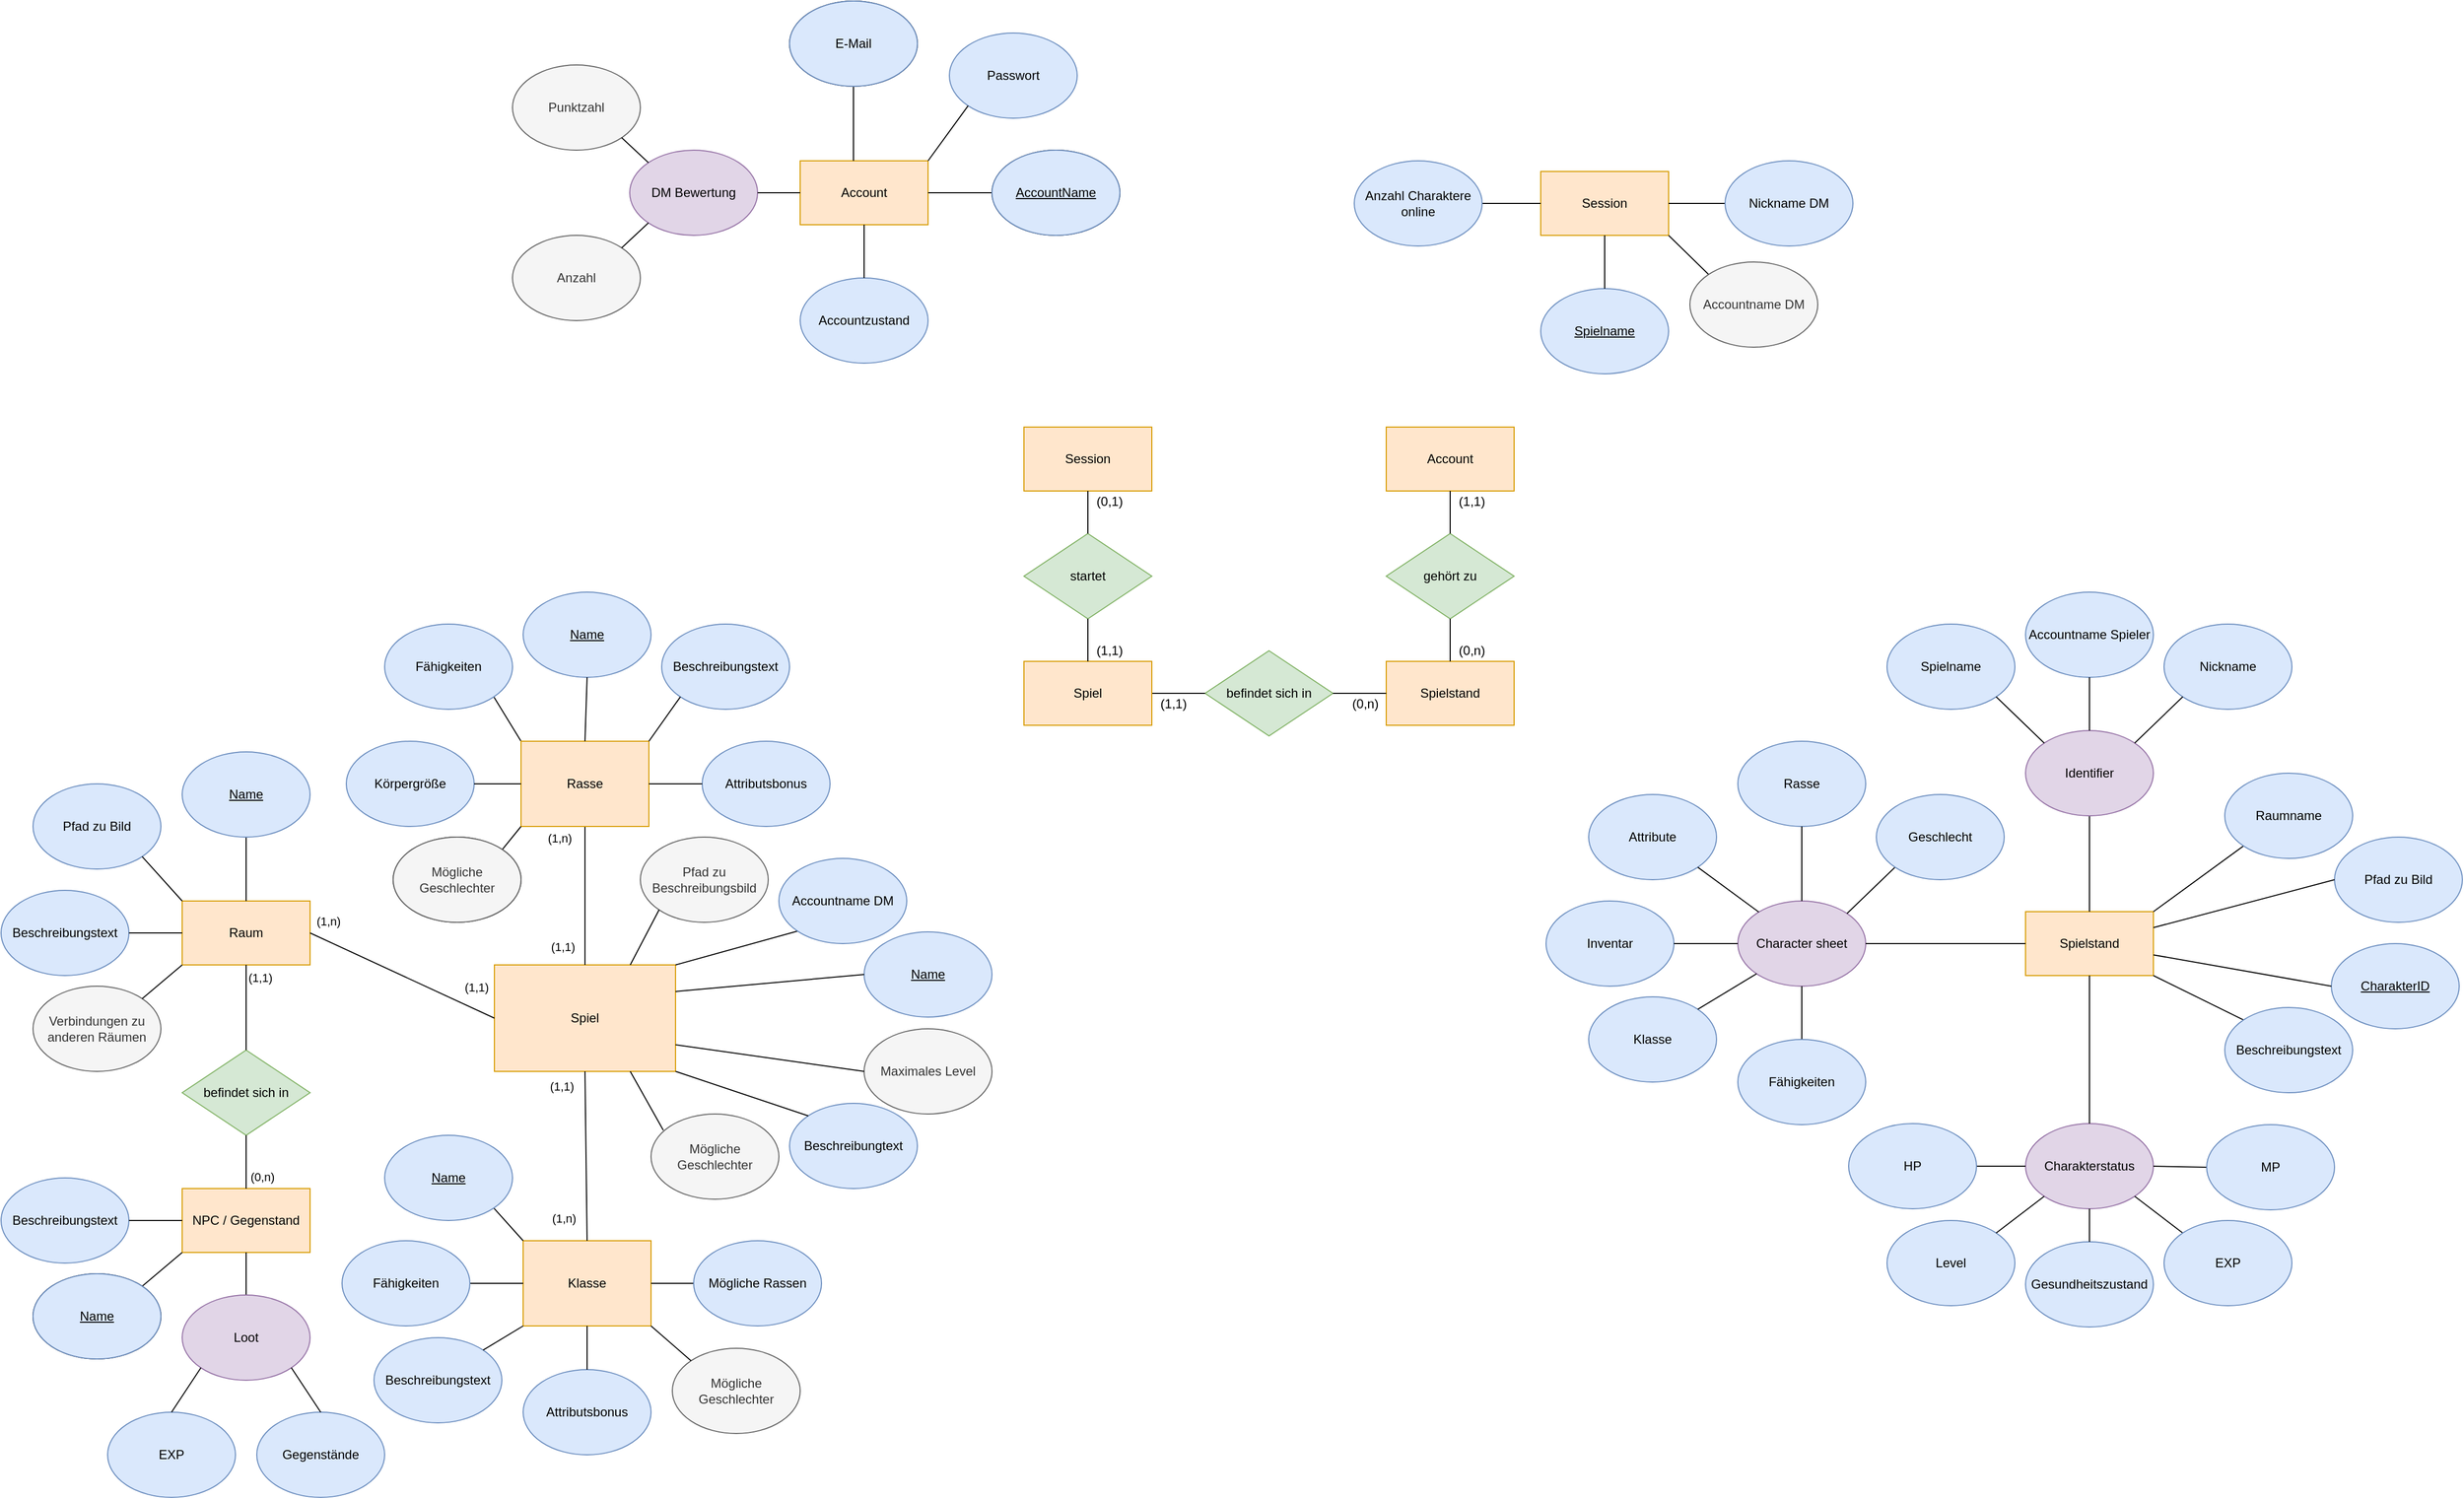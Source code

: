 <mxfile version="12.9.14" type="device"><diagram id="C5RBs43oDa-KdzZeNtuy" name="Page-1"><mxGraphModel dx="3351" dy="919" grid="1" gridSize="10" guides="1" tooltips="1" connect="1" arrows="1" fold="1" page="1" pageScale="1" pageWidth="827" pageHeight="1169" math="0" shadow="0"><root><mxCell id="WIyWlLk6GJQsqaUBKTNV-0"/><mxCell id="WIyWlLk6GJQsqaUBKTNV-1" parent="WIyWlLk6GJQsqaUBKTNV-0"/><mxCell id="agnPoGVUrzSa6HH5OxpT-13" value="Account" style="rounded=0;whiteSpace=wrap;html=1;fillColor=#ffe6cc;strokeColor=#d79b00;" parent="WIyWlLk6GJQsqaUBKTNV-1" vertex="1"><mxGeometry x="-280" y="430" width="120" height="60" as="geometry"/></mxCell><mxCell id="agnPoGVUrzSa6HH5OxpT-15" value="Passwort" style="ellipse;whiteSpace=wrap;html=1;fillColor=#dae8fc;strokeColor=#6c8ebf;" parent="WIyWlLk6GJQsqaUBKTNV-1" vertex="1"><mxGeometry x="-140" y="310" width="120" height="80" as="geometry"/></mxCell><mxCell id="agnPoGVUrzSa6HH5OxpT-16" value="E-Mail" style="ellipse;whiteSpace=wrap;html=1;" parent="WIyWlLk6GJQsqaUBKTNV-1" vertex="1"><mxGeometry x="-290" y="280" width="120" height="80" as="geometry"/></mxCell><mxCell id="agnPoGVUrzSa6HH5OxpT-17" value="Accountzustand" style="ellipse;whiteSpace=wrap;html=1;fillColor=#dae8fc;strokeColor=#6c8ebf;" parent="WIyWlLk6GJQsqaUBKTNV-1" vertex="1"><mxGeometry x="-280" y="540" width="120" height="80" as="geometry"/></mxCell><mxCell id="agnPoGVUrzSa6HH5OxpT-18" value="DM Bewertung" style="ellipse;whiteSpace=wrap;html=1;fillColor=#e1d5e7;strokeColor=#9673a6;" parent="WIyWlLk6GJQsqaUBKTNV-1" vertex="1"><mxGeometry x="-440" y="420" width="120" height="80" as="geometry"/></mxCell><mxCell id="agnPoGVUrzSa6HH5OxpT-23" value="" style="endArrow=none;html=1;exitX=1;exitY=0.5;exitDx=0;exitDy=0;entryX=0;entryY=0.5;entryDx=0;entryDy=0;" parent="WIyWlLk6GJQsqaUBKTNV-1" source="agnPoGVUrzSa6HH5OxpT-18" target="agnPoGVUrzSa6HH5OxpT-13" edge="1"><mxGeometry width="50" height="50" relative="1" as="geometry"><mxPoint x="30" y="410" as="sourcePoint"/><mxPoint x="80" y="360" as="targetPoint"/></mxGeometry></mxCell><mxCell id="agnPoGVUrzSa6HH5OxpT-24" value="" style="endArrow=none;html=1;" parent="WIyWlLk6GJQsqaUBKTNV-1" source="agnPoGVUrzSa6HH5OxpT-17" edge="1"><mxGeometry width="50" height="50" relative="1" as="geometry"><mxPoint x="30" y="410" as="sourcePoint"/><mxPoint x="-220" y="490" as="targetPoint"/><Array as="points"/></mxGeometry></mxCell><mxCell id="agnPoGVUrzSa6HH5OxpT-25" value="" style="endArrow=none;html=1;exitX=0.5;exitY=1;exitDx=0;exitDy=0;" parent="WIyWlLk6GJQsqaUBKTNV-1" source="agnPoGVUrzSa6HH5OxpT-16" edge="1"><mxGeometry width="50" height="50" relative="1" as="geometry"><mxPoint x="30" y="410" as="sourcePoint"/><mxPoint x="-230" y="430" as="targetPoint"/><Array as="points"/></mxGeometry></mxCell><mxCell id="Bpbzjqivyd051KNvunn5-4" value="" style="endArrow=none;html=1;entryX=0;entryY=1;entryDx=0;entryDy=0;" parent="WIyWlLk6GJQsqaUBKTNV-1" target="agnPoGVUrzSa6HH5OxpT-15" edge="1"><mxGeometry width="50" height="50" relative="1" as="geometry"><mxPoint x="-160" y="430" as="sourcePoint"/><mxPoint x="-130.5" y="534" as="targetPoint"/><Array as="points"/></mxGeometry></mxCell><mxCell id="Bpbzjqivyd051KNvunn5-8" value="Session" style="rounded=0;whiteSpace=wrap;html=1;fillColor=#ffe6cc;strokeColor=#d79b00;" parent="WIyWlLk6GJQsqaUBKTNV-1" vertex="1"><mxGeometry x="415" y="440" width="120" height="60" as="geometry"/></mxCell><mxCell id="Bpbzjqivyd051KNvunn5-11" value="&lt;u&gt;Spielname&lt;/u&gt;" style="ellipse;whiteSpace=wrap;html=1;fillColor=#dae8fc;strokeColor=#6c8ebf;" parent="WIyWlLk6GJQsqaUBKTNV-1" vertex="1"><mxGeometry x="415" y="550" width="120" height="80" as="geometry"/></mxCell><mxCell id="Bpbzjqivyd051KNvunn5-19" value="" style="endArrow=none;html=1;exitX=0.5;exitY=0;exitDx=0;exitDy=0;" parent="WIyWlLk6GJQsqaUBKTNV-1" source="Bpbzjqivyd051KNvunn5-11" target="Bpbzjqivyd051KNvunn5-8" edge="1"><mxGeometry width="50" height="50" relative="1" as="geometry"><mxPoint x="475" y="550" as="sourcePoint"/><mxPoint x="545" y="419.5" as="targetPoint"/></mxGeometry></mxCell><mxCell id="Bpbzjqivyd051KNvunn5-21" value="" style="endArrow=none;html=1;exitX=0;exitY=0.5;exitDx=0;exitDy=0;entryX=1;entryY=0.5;entryDx=0;entryDy=0;" parent="WIyWlLk6GJQsqaUBKTNV-1" source="Bpbzjqivyd051KNvunn5-42" target="Bpbzjqivyd051KNvunn5-8" edge="1"><mxGeometry width="50" height="50" relative="1" as="geometry"><mxPoint x="-25" y="770" as="sourcePoint"/><mxPoint x="135" y="770" as="targetPoint"/></mxGeometry></mxCell><mxCell id="Bpbzjqivyd051KNvunn5-22" value="" style="endArrow=none;html=1;exitX=1;exitY=1;exitDx=0;exitDy=0;entryX=0;entryY=0;entryDx=0;entryDy=0;" parent="WIyWlLk6GJQsqaUBKTNV-1" source="Bpbzjqivyd051KNvunn5-8" target="Bpbzjqivyd051KNvunn5-44" edge="1"><mxGeometry width="50" height="50" relative="1" as="geometry"><mxPoint x="-15" y="780" as="sourcePoint"/><mxPoint x="145" y="780" as="targetPoint"/></mxGeometry></mxCell><mxCell id="Bpbzjqivyd051KNvunn5-23" value="" style="endArrow=none;html=1;exitX=1;exitY=0.5;exitDx=0;exitDy=0;entryX=0;entryY=0.5;entryDx=0;entryDy=0;" parent="WIyWlLk6GJQsqaUBKTNV-1" source="Bpbzjqivyd051KNvunn5-35" target="Bpbzjqivyd051KNvunn5-8" edge="1"><mxGeometry width="50" height="50" relative="1" as="geometry"><mxPoint x="-365" y="780" as="sourcePoint"/><mxPoint x="-205" y="780" as="targetPoint"/></mxGeometry></mxCell><mxCell id="Bpbzjqivyd051KNvunn5-35" value="Anzahl Charaktere online" style="ellipse;whiteSpace=wrap;html=1;fillColor=#dae8fc;strokeColor=#6c8ebf;" parent="WIyWlLk6GJQsqaUBKTNV-1" vertex="1"><mxGeometry x="240" y="430" width="120" height="80" as="geometry"/></mxCell><mxCell id="Bpbzjqivyd051KNvunn5-42" value="Nickname DM" style="ellipse;whiteSpace=wrap;html=1;fillColor=#dae8fc;strokeColor=#6c8ebf;" parent="WIyWlLk6GJQsqaUBKTNV-1" vertex="1"><mxGeometry x="588" y="430" width="120" height="80" as="geometry"/></mxCell><mxCell id="Bpbzjqivyd051KNvunn5-44" value="Accountname DM" style="ellipse;whiteSpace=wrap;html=1;fillColor=#f5f5f5;strokeColor=#666666;fontColor=#333333;" parent="WIyWlLk6GJQsqaUBKTNV-1" vertex="1"><mxGeometry x="555" y="525" width="120" height="80" as="geometry"/></mxCell><mxCell id="Bpbzjqivyd051KNvunn5-48" value="Spielstand" style="rounded=0;whiteSpace=wrap;html=1;fillColor=#ffe6cc;strokeColor=#d79b00;" parent="WIyWlLk6GJQsqaUBKTNV-1" vertex="1"><mxGeometry x="870" y="1135" width="120" height="60" as="geometry"/></mxCell><mxCell id="Bpbzjqivyd051KNvunn5-49" value="&lt;u&gt;CharakterID&lt;/u&gt;" style="ellipse;whiteSpace=wrap;html=1;fillColor=#dae8fc;strokeColor=#6c8ebf;" parent="WIyWlLk6GJQsqaUBKTNV-1" vertex="1"><mxGeometry x="1157" y="1165" width="120" height="80" as="geometry"/></mxCell><mxCell id="Bpbzjqivyd051KNvunn5-51" value="" style="endArrow=none;html=1;exitX=0;exitY=0.5;exitDx=0;exitDy=0;" parent="WIyWlLk6GJQsqaUBKTNV-1" source="Bpbzjqivyd051KNvunn5-49" target="Bpbzjqivyd051KNvunn5-48" edge="1"><mxGeometry width="50" height="50" relative="1" as="geometry"><mxPoint x="930" y="1245" as="sourcePoint"/><mxPoint x="1000" y="1114.5" as="targetPoint"/></mxGeometry></mxCell><mxCell id="Bpbzjqivyd051KNvunn5-53" value="" style="endArrow=none;html=1;exitX=0;exitY=1;exitDx=0;exitDy=0;entryX=1;entryY=0;entryDx=0;entryDy=0;" parent="WIyWlLk6GJQsqaUBKTNV-1" source="Bpbzjqivyd051KNvunn5-59" target="Bpbzjqivyd051KNvunn5-48" edge="1"><mxGeometry width="50" height="50" relative="1" as="geometry"><mxPoint x="430" y="1465" as="sourcePoint"/><mxPoint x="590" y="1465" as="targetPoint"/></mxGeometry></mxCell><mxCell id="Bpbzjqivyd051KNvunn5-56" value="Spielname" style="ellipse;whiteSpace=wrap;html=1;fillColor=#dae8fc;strokeColor=#6c8ebf;" parent="WIyWlLk6GJQsqaUBKTNV-1" vertex="1"><mxGeometry x="740" y="865" width="120" height="80" as="geometry"/></mxCell><mxCell id="Bpbzjqivyd051KNvunn5-57" value="Charakterstatus" style="ellipse;whiteSpace=wrap;html=1;fillColor=#e1d5e7;strokeColor=#9673a6;" parent="WIyWlLk6GJQsqaUBKTNV-1" vertex="1"><mxGeometry x="870" y="1334" width="120" height="80" as="geometry"/></mxCell><mxCell id="Bpbzjqivyd051KNvunn5-58" value="Accountname Spieler" style="ellipse;whiteSpace=wrap;html=1;fillColor=#dae8fc;strokeColor=#6c8ebf;" parent="WIyWlLk6GJQsqaUBKTNV-1" vertex="1"><mxGeometry x="870" y="835" width="120" height="80" as="geometry"/></mxCell><mxCell id="Bpbzjqivyd051KNvunn5-59" value="Raumname" style="ellipse;whiteSpace=wrap;html=1;fillColor=#dae8fc;strokeColor=#6c8ebf;" parent="WIyWlLk6GJQsqaUBKTNV-1" vertex="1"><mxGeometry x="1057" y="1005" width="120" height="80" as="geometry"/></mxCell><mxCell id="Bpbzjqivyd051KNvunn5-60" value="Gesundheitszustand" style="ellipse;whiteSpace=wrap;html=1;fillColor=#dae8fc;strokeColor=#6c8ebf;" parent="WIyWlLk6GJQsqaUBKTNV-1" vertex="1"><mxGeometry x="870" y="1445" width="120" height="80" as="geometry"/></mxCell><mxCell id="Bpbzjqivyd051KNvunn5-61" value="Level" style="ellipse;whiteSpace=wrap;html=1;fillColor=#dae8fc;strokeColor=#6c8ebf;" parent="WIyWlLk6GJQsqaUBKTNV-1" vertex="1"><mxGeometry x="740" y="1425" width="120" height="80" as="geometry"/></mxCell><mxCell id="Bpbzjqivyd051KNvunn5-63" value="&lt;u&gt;AccountName&lt;/u&gt;" style="ellipse;whiteSpace=wrap;html=1;" parent="WIyWlLk6GJQsqaUBKTNV-1" vertex="1"><mxGeometry x="-100" y="420" width="120" height="80" as="geometry"/></mxCell><mxCell id="Bpbzjqivyd051KNvunn5-68" value="Anzahl" style="ellipse;whiteSpace=wrap;html=1;fillColor=#f5f5f5;strokeColor=#666666;fontColor=#333333;" parent="WIyWlLk6GJQsqaUBKTNV-1" vertex="1"><mxGeometry x="-550" y="500" width="120" height="80" as="geometry"/></mxCell><mxCell id="Bpbzjqivyd051KNvunn5-69" value="Punktzahl" style="ellipse;whiteSpace=wrap;html=1;fillColor=#f5f5f5;strokeColor=#666666;fontColor=#333333;" parent="WIyWlLk6GJQsqaUBKTNV-1" vertex="1"><mxGeometry x="-550" y="340" width="120" height="80" as="geometry"/></mxCell><mxCell id="Bpbzjqivyd051KNvunn5-70" value="" style="endArrow=none;html=1;exitX=1;exitY=1;exitDx=0;exitDy=0;entryX=0;entryY=0;entryDx=0;entryDy=0;" parent="WIyWlLk6GJQsqaUBKTNV-1" source="Bpbzjqivyd051KNvunn5-69" target="agnPoGVUrzSa6HH5OxpT-18" edge="1"><mxGeometry width="50" height="50" relative="1" as="geometry"><mxPoint x="60" y="420" as="sourcePoint"/><mxPoint x="-452.426" y="541.716" as="targetPoint"/><Array as="points"/></mxGeometry></mxCell><mxCell id="Bpbzjqivyd051KNvunn5-71" value="" style="endArrow=none;html=1;exitX=1;exitY=0;exitDx=0;exitDy=0;entryX=0;entryY=1;entryDx=0;entryDy=0;" parent="WIyWlLk6GJQsqaUBKTNV-1" source="Bpbzjqivyd051KNvunn5-68" target="agnPoGVUrzSa6HH5OxpT-18" edge="1"><mxGeometry width="50" height="50" relative="1" as="geometry"><mxPoint x="60" y="420" as="sourcePoint"/><mxPoint x="-452.426" y="598.284" as="targetPoint"/><Array as="points"/></mxGeometry></mxCell><mxCell id="Bpbzjqivyd051KNvunn5-85" value="Character sheet" style="ellipse;whiteSpace=wrap;html=1;fillColor=#e1d5e7;strokeColor=#9673a6;" parent="WIyWlLk6GJQsqaUBKTNV-1" vertex="1"><mxGeometry x="600" y="1125" width="120" height="80" as="geometry"/></mxCell><mxCell id="Bpbzjqivyd051KNvunn5-99" value="Klasse" style="ellipse;whiteSpace=wrap;html=1;fillColor=#dae8fc;strokeColor=#6c8ebf;" parent="WIyWlLk6GJQsqaUBKTNV-1" vertex="1"><mxGeometry x="460" y="1215" width="120" height="80" as="geometry"/></mxCell><mxCell id="Bpbzjqivyd051KNvunn5-102" value="Rasse" style="ellipse;whiteSpace=wrap;html=1;fillColor=#dae8fc;strokeColor=#6c8ebf;" parent="WIyWlLk6GJQsqaUBKTNV-1" vertex="1"><mxGeometry x="600" y="975" width="120" height="80" as="geometry"/></mxCell><mxCell id="Bpbzjqivyd051KNvunn5-103" value="Attribute" style="ellipse;whiteSpace=wrap;html=1;fillColor=#dae8fc;strokeColor=#6c8ebf;" parent="WIyWlLk6GJQsqaUBKTNV-1" vertex="1"><mxGeometry x="460" y="1025" width="120" height="80" as="geometry"/></mxCell><mxCell id="Bpbzjqivyd051KNvunn5-116" value="Nickname" style="ellipse;whiteSpace=wrap;html=1;fillColor=#dae8fc;strokeColor=#6c8ebf;" parent="WIyWlLk6GJQsqaUBKTNV-1" vertex="1"><mxGeometry x="1000" y="865" width="120" height="80" as="geometry"/></mxCell><mxCell id="Bpbzjqivyd051KNvunn5-117" value="Inventar" style="ellipse;whiteSpace=wrap;html=1;fillColor=#dae8fc;strokeColor=#6c8ebf;" parent="WIyWlLk6GJQsqaUBKTNV-1" vertex="1"><mxGeometry x="420" y="1125" width="120" height="80" as="geometry"/></mxCell><mxCell id="Bpbzjqivyd051KNvunn5-119" value="Pfad zu Bild" style="ellipse;whiteSpace=wrap;html=1;fillColor=#dae8fc;strokeColor=#6c8ebf;" parent="WIyWlLk6GJQsqaUBKTNV-1" vertex="1"><mxGeometry x="1160" y="1065" width="120" height="80" as="geometry"/></mxCell><mxCell id="Bpbzjqivyd051KNvunn5-124" value="" style="endArrow=none;html=1;exitX=0;exitY=0;exitDx=0;exitDy=0;entryX=1;entryY=1;entryDx=0;entryDy=0;" parent="WIyWlLk6GJQsqaUBKTNV-1" edge="1" target="DbRp7JuTrDbjpnuQ9vtP-49" source="DbRp7JuTrDbjpnuQ9vtP-30"><mxGeometry width="50" height="50" relative="1" as="geometry"><mxPoint x="-380" y="835" as="sourcePoint"/><mxPoint x="-220" y="835" as="targetPoint"/></mxGeometry></mxCell><mxCell id="Bpbzjqivyd051KNvunn5-125" value="" style="endArrow=none;html=1;entryX=0.5;entryY=0;entryDx=0;entryDy=0;" parent="WIyWlLk6GJQsqaUBKTNV-1" source="Bpbzjqivyd051KNvunn5-137" target="Bpbzjqivyd051KNvunn5-48" edge="1"><mxGeometry width="50" height="50" relative="1" as="geometry"><mxPoint x="-10" y="935" as="sourcePoint"/><mxPoint x="840" y="1085" as="targetPoint"/></mxGeometry></mxCell><mxCell id="Bpbzjqivyd051KNvunn5-126" value="" style="endArrow=none;html=1;exitX=1;exitY=0;exitDx=0;exitDy=0;entryX=0;entryY=1;entryDx=0;entryDy=0;" parent="WIyWlLk6GJQsqaUBKTNV-1" source="Bpbzjqivyd051KNvunn5-85" target="Bpbzjqivyd051KNvunn5-136" edge="1"><mxGeometry width="50" height="50" relative="1" as="geometry"><mxPoint x="-50" y="975" as="sourcePoint"/><mxPoint x="110" y="975" as="targetPoint"/></mxGeometry></mxCell><mxCell id="Bpbzjqivyd051KNvunn5-127" value="" style="endArrow=none;html=1;exitX=0.5;exitY=1;exitDx=0;exitDy=0;entryX=0.5;entryY=0;entryDx=0;entryDy=0;" parent="WIyWlLk6GJQsqaUBKTNV-1" source="Bpbzjqivyd051KNvunn5-85" target="Bpbzjqivyd051KNvunn5-135" edge="1"><mxGeometry width="50" height="50" relative="1" as="geometry"><mxPoint x="-40" y="985" as="sourcePoint"/><mxPoint x="120" y="985" as="targetPoint"/></mxGeometry></mxCell><mxCell id="Bpbzjqivyd051KNvunn5-128" value="" style="endArrow=none;html=1;exitX=1;exitY=0;exitDx=0;exitDy=0;entryX=0;entryY=1;entryDx=0;entryDy=0;" parent="WIyWlLk6GJQsqaUBKTNV-1" source="Bpbzjqivyd051KNvunn5-99" target="Bpbzjqivyd051KNvunn5-85" edge="1"><mxGeometry width="50" height="50" relative="1" as="geometry"><mxPoint x="-30" y="995" as="sourcePoint"/><mxPoint x="130" y="995" as="targetPoint"/></mxGeometry></mxCell><mxCell id="Bpbzjqivyd051KNvunn5-129" value="" style="endArrow=none;html=1;exitX=0.5;exitY=1;exitDx=0;exitDy=0;" parent="WIyWlLk6GJQsqaUBKTNV-1" source="Bpbzjqivyd051KNvunn5-102" target="Bpbzjqivyd051KNvunn5-85" edge="1"><mxGeometry width="50" height="50" relative="1" as="geometry"><mxPoint x="-20" y="1005" as="sourcePoint"/><mxPoint x="140" y="1005" as="targetPoint"/></mxGeometry></mxCell><mxCell id="Bpbzjqivyd051KNvunn5-131" value="" style="endArrow=none;html=1;entryX=1;entryY=1;entryDx=0;entryDy=0;" parent="WIyWlLk6GJQsqaUBKTNV-1" source="Bpbzjqivyd051KNvunn5-85" edge="1" target="Bpbzjqivyd051KNvunn5-103"><mxGeometry width="50" height="50" relative="1" as="geometry"><mxPoint y="1025" as="sourcePoint"/><mxPoint x="500" y="1165" as="targetPoint"/></mxGeometry></mxCell><mxCell id="Bpbzjqivyd051KNvunn5-132" value="" style="endArrow=none;html=1;exitX=0;exitY=0.5;exitDx=0;exitDy=0;entryX=1;entryY=0.5;entryDx=0;entryDy=0;" parent="WIyWlLk6GJQsqaUBKTNV-1" source="Bpbzjqivyd051KNvunn5-85" target="Bpbzjqivyd051KNvunn5-117" edge="1"><mxGeometry width="50" height="50" relative="1" as="geometry"><mxPoint x="10" y="1035" as="sourcePoint"/><mxPoint x="170" y="1035" as="targetPoint"/></mxGeometry></mxCell><mxCell id="Bpbzjqivyd051KNvunn5-133" value="" style="endArrow=none;html=1;exitX=1;exitY=0.5;exitDx=0;exitDy=0;entryX=0;entryY=0.5;entryDx=0;entryDy=0;" parent="WIyWlLk6GJQsqaUBKTNV-1" source="Bpbzjqivyd051KNvunn5-85" target="Bpbzjqivyd051KNvunn5-48" edge="1"><mxGeometry width="50" height="50" relative="1" as="geometry"><mxPoint x="60" y="1045" as="sourcePoint"/><mxPoint x="220" y="1045" as="targetPoint"/></mxGeometry></mxCell><mxCell id="Bpbzjqivyd051KNvunn5-134" value="" style="endArrow=none;html=1;exitX=0;exitY=0.5;exitDx=0;exitDy=0;entryX=1;entryY=0.25;entryDx=0;entryDy=0;" parent="WIyWlLk6GJQsqaUBKTNV-1" source="Bpbzjqivyd051KNvunn5-119" target="Bpbzjqivyd051KNvunn5-48" edge="1"><mxGeometry width="50" height="50" relative="1" as="geometry"><mxPoint x="67" y="995" as="sourcePoint"/><mxPoint x="1057" y="1115" as="targetPoint"/></mxGeometry></mxCell><mxCell id="Bpbzjqivyd051KNvunn5-135" value="Fähigkeiten" style="ellipse;whiteSpace=wrap;html=1;fillColor=#dae8fc;strokeColor=#6c8ebf;" parent="WIyWlLk6GJQsqaUBKTNV-1" vertex="1"><mxGeometry x="600" y="1255" width="120" height="80" as="geometry"/></mxCell><mxCell id="Bpbzjqivyd051KNvunn5-136" value="Geschlecht" style="ellipse;whiteSpace=wrap;html=1;fillColor=#dae8fc;strokeColor=#6c8ebf;" parent="WIyWlLk6GJQsqaUBKTNV-1" vertex="1"><mxGeometry x="730" y="1025" width="120" height="80" as="geometry"/></mxCell><mxCell id="Bpbzjqivyd051KNvunn5-137" value="Identifier" style="ellipse;whiteSpace=wrap;html=1;fillColor=#e1d5e7;strokeColor=#9673a6;" parent="WIyWlLk6GJQsqaUBKTNV-1" vertex="1"><mxGeometry x="870" y="965" width="120" height="80" as="geometry"/></mxCell><mxCell id="Bpbzjqivyd051KNvunn5-141" value="" style="endArrow=none;html=1;exitX=0;exitY=0;exitDx=0;exitDy=0;entryX=1;entryY=1;entryDx=0;entryDy=0;" parent="WIyWlLk6GJQsqaUBKTNV-1" source="Bpbzjqivyd051KNvunn5-137" target="Bpbzjqivyd051KNvunn5-56" edge="1"><mxGeometry width="50" height="50" relative="1" as="geometry"><mxPoint x="1380" y="845" as="sourcePoint"/><mxPoint x="1540" y="845" as="targetPoint"/></mxGeometry></mxCell><mxCell id="Bpbzjqivyd051KNvunn5-142" value="" style="endArrow=none;html=1;exitX=0.5;exitY=0;exitDx=0;exitDy=0;" parent="WIyWlLk6GJQsqaUBKTNV-1" source="Bpbzjqivyd051KNvunn5-137" target="Bpbzjqivyd051KNvunn5-58" edge="1"><mxGeometry width="50" height="50" relative="1" as="geometry"><mxPoint x="1390" y="855" as="sourcePoint"/><mxPoint x="1550" y="855" as="targetPoint"/></mxGeometry></mxCell><mxCell id="Bpbzjqivyd051KNvunn5-143" value="" style="endArrow=none;html=1;exitX=1;exitY=0;exitDx=0;exitDy=0;entryX=0;entryY=1;entryDx=0;entryDy=0;" parent="WIyWlLk6GJQsqaUBKTNV-1" source="Bpbzjqivyd051KNvunn5-137" target="Bpbzjqivyd051KNvunn5-116" edge="1"><mxGeometry width="50" height="50" relative="1" as="geometry"><mxPoint x="1400" y="865" as="sourcePoint"/><mxPoint x="1560" y="865" as="targetPoint"/></mxGeometry></mxCell><mxCell id="Bpbzjqivyd051KNvunn5-144" value="" style="endArrow=none;html=1;exitX=1;exitY=1;exitDx=0;exitDy=0;entryX=0;entryY=0;entryDx=0;entryDy=0;" parent="WIyWlLk6GJQsqaUBKTNV-1" source="Bpbzjqivyd051KNvunn5-57" target="Bpbzjqivyd051KNvunn5-152" edge="1"><mxGeometry width="50" height="50" relative="1" as="geometry"><mxPoint x="1280" y="1328.5" as="sourcePoint"/><mxPoint x="1440" y="1328.5" as="targetPoint"/></mxGeometry></mxCell><mxCell id="Bpbzjqivyd051KNvunn5-145" value="" style="endArrow=none;html=1;exitX=0.5;exitY=1;exitDx=0;exitDy=0;entryX=0.5;entryY=0;entryDx=0;entryDy=0;" parent="WIyWlLk6GJQsqaUBKTNV-1" source="Bpbzjqivyd051KNvunn5-57" target="Bpbzjqivyd051KNvunn5-60" edge="1"><mxGeometry width="50" height="50" relative="1" as="geometry"><mxPoint x="1290" y="1338.5" as="sourcePoint"/><mxPoint x="1450" y="1338.5" as="targetPoint"/></mxGeometry></mxCell><mxCell id="Bpbzjqivyd051KNvunn5-146" value="" style="endArrow=none;html=1;exitX=0;exitY=1;exitDx=0;exitDy=0;entryX=1;entryY=0;entryDx=0;entryDy=0;" parent="WIyWlLk6GJQsqaUBKTNV-1" source="Bpbzjqivyd051KNvunn5-57" target="Bpbzjqivyd051KNvunn5-61" edge="1"><mxGeometry width="50" height="50" relative="1" as="geometry"><mxPoint x="1300" y="1219.5" as="sourcePoint"/><mxPoint x="1460" y="1219.5" as="targetPoint"/></mxGeometry></mxCell><mxCell id="Bpbzjqivyd051KNvunn5-147" value="" style="endArrow=none;html=1;exitX=0;exitY=0;exitDx=0;exitDy=0;entryX=1;entryY=1;entryDx=0;entryDy=0;" parent="WIyWlLk6GJQsqaUBKTNV-1" source="Bpbzjqivyd051KNvunn5-153" target="Bpbzjqivyd051KNvunn5-48" edge="1"><mxGeometry width="50" height="50" relative="1" as="geometry"><mxPoint x="1300" y="1249.5" as="sourcePoint"/><mxPoint x="1460" y="1249.5" as="targetPoint"/></mxGeometry></mxCell><mxCell id="Bpbzjqivyd051KNvunn5-148" value="" style="endArrow=none;html=1;exitX=0.5;exitY=0;exitDx=0;exitDy=0;entryX=0.5;entryY=1;entryDx=0;entryDy=0;" parent="WIyWlLk6GJQsqaUBKTNV-1" source="Bpbzjqivyd051KNvunn5-57" target="Bpbzjqivyd051KNvunn5-48" edge="1"><mxGeometry width="50" height="50" relative="1" as="geometry"><mxPoint x="1310" y="1259.5" as="sourcePoint"/><mxPoint x="1470" y="1259.5" as="targetPoint"/></mxGeometry></mxCell><mxCell id="Bpbzjqivyd051KNvunn5-149" value="" style="endArrow=none;html=1;exitX=1;exitY=0.5;exitDx=0;exitDy=0;entryX=0;entryY=0.5;entryDx=0;entryDy=0;" parent="WIyWlLk6GJQsqaUBKTNV-1" source="Bpbzjqivyd051KNvunn5-154" target="Bpbzjqivyd051KNvunn5-57" edge="1"><mxGeometry width="50" height="50" relative="1" as="geometry"><mxPoint x="1320" y="1239.5" as="sourcePoint"/><mxPoint x="1480" y="1239.5" as="targetPoint"/></mxGeometry></mxCell><mxCell id="Bpbzjqivyd051KNvunn5-150" value="" style="endArrow=none;html=1;exitX=1;exitY=0.5;exitDx=0;exitDy=0;entryX=0;entryY=0.5;entryDx=0;entryDy=0;" parent="WIyWlLk6GJQsqaUBKTNV-1" source="Bpbzjqivyd051KNvunn5-57" target="Bpbzjqivyd051KNvunn5-155" edge="1"><mxGeometry width="50" height="50" relative="1" as="geometry"><mxPoint x="1330" y="1249.5" as="sourcePoint"/><mxPoint x="1490" y="1249.5" as="targetPoint"/></mxGeometry></mxCell><mxCell id="Bpbzjqivyd051KNvunn5-152" value="EXP" style="ellipse;whiteSpace=wrap;html=1;fillColor=#dae8fc;strokeColor=#6c8ebf;" parent="WIyWlLk6GJQsqaUBKTNV-1" vertex="1"><mxGeometry x="1000" y="1425" width="120" height="80" as="geometry"/></mxCell><mxCell id="Bpbzjqivyd051KNvunn5-153" value="Beschreibungstext" style="ellipse;whiteSpace=wrap;html=1;fillColor=#dae8fc;strokeColor=#6c8ebf;" parent="WIyWlLk6GJQsqaUBKTNV-1" vertex="1"><mxGeometry x="1057" y="1225" width="120" height="80" as="geometry"/></mxCell><mxCell id="Bpbzjqivyd051KNvunn5-154" value="HP" style="ellipse;whiteSpace=wrap;html=1;fillColor=#dae8fc;strokeColor=#6c8ebf;" parent="WIyWlLk6GJQsqaUBKTNV-1" vertex="1"><mxGeometry x="704" y="1334" width="120" height="80" as="geometry"/></mxCell><mxCell id="Bpbzjqivyd051KNvunn5-155" value="MP" style="ellipse;whiteSpace=wrap;html=1;fillColor=#dae8fc;strokeColor=#6c8ebf;" parent="WIyWlLk6GJQsqaUBKTNV-1" vertex="1"><mxGeometry x="1040" y="1335" width="120" height="80" as="geometry"/></mxCell><mxCell id="DbRp7JuTrDbjpnuQ9vtP-2" value="Spiel" style="rounded=0;whiteSpace=wrap;html=1;fillColor=#ffe6cc;strokeColor=#d79b00;" vertex="1" parent="WIyWlLk6GJQsqaUBKTNV-1"><mxGeometry x="-567" y="1185" width="170" height="100" as="geometry"/></mxCell><mxCell id="DbRp7JuTrDbjpnuQ9vtP-3" value="&lt;u&gt;Name&lt;/u&gt;" style="ellipse;whiteSpace=wrap;html=1;fillColor=#dae8fc;strokeColor=#6c8ebf;" vertex="1" parent="WIyWlLk6GJQsqaUBKTNV-1"><mxGeometry x="-220" y="1154" width="120" height="80" as="geometry"/></mxCell><mxCell id="DbRp7JuTrDbjpnuQ9vtP-4" value="" style="endArrow=none;html=1;exitX=0;exitY=0.5;exitDx=0;exitDy=0;entryX=1;entryY=0.25;entryDx=0;entryDy=0;" edge="1" parent="WIyWlLk6GJQsqaUBKTNV-1" source="DbRp7JuTrDbjpnuQ9vtP-3" target="DbRp7JuTrDbjpnuQ9vtP-2"><mxGeometry width="50" height="50" relative="1" as="geometry"><mxPoint x="-480" y="1325" as="sourcePoint"/><mxPoint x="-400" y="1222" as="targetPoint"/></mxGeometry></mxCell><mxCell id="DbRp7JuTrDbjpnuQ9vtP-5" value="" style="endArrow=none;html=1;exitX=0;exitY=1;exitDx=0;exitDy=0;entryX=1;entryY=0;entryDx=0;entryDy=0;" edge="1" parent="WIyWlLk6GJQsqaUBKTNV-1" source="DbRp7JuTrDbjpnuQ9vtP-9" target="DbRp7JuTrDbjpnuQ9vtP-2"><mxGeometry width="50" height="50" relative="1" as="geometry"><mxPoint x="-980" y="1545" as="sourcePoint"/><mxPoint x="-420" y="1223" as="targetPoint"/></mxGeometry></mxCell><mxCell id="DbRp7JuTrDbjpnuQ9vtP-6" value="&lt;u&gt;Name&lt;/u&gt;" style="ellipse;whiteSpace=wrap;html=1;fillColor=#dae8fc;strokeColor=#6c8ebf;" vertex="1" parent="WIyWlLk6GJQsqaUBKTNV-1"><mxGeometry x="-540" y="835" width="120" height="80" as="geometry"/></mxCell><mxCell id="DbRp7JuTrDbjpnuQ9vtP-7" value="Klasse" style="rounded=0;whiteSpace=wrap;html=1;fillColor=#ffe6cc;strokeColor=#d79b00;" vertex="1" parent="WIyWlLk6GJQsqaUBKTNV-1"><mxGeometry x="-540" y="1444" width="120" height="80" as="geometry"/></mxCell><mxCell id="DbRp7JuTrDbjpnuQ9vtP-8" value="Beschreibungstext" style="ellipse;whiteSpace=wrap;html=1;fillColor=#dae8fc;strokeColor=#6c8ebf;" vertex="1" parent="WIyWlLk6GJQsqaUBKTNV-1"><mxGeometry x="-410" y="865" width="120" height="80" as="geometry"/></mxCell><mxCell id="DbRp7JuTrDbjpnuQ9vtP-9" value="Accountname DM" style="ellipse;whiteSpace=wrap;html=1;fillColor=#dae8fc;strokeColor=#6c8ebf;" vertex="1" parent="WIyWlLk6GJQsqaUBKTNV-1"><mxGeometry x="-300" y="1085" width="120" height="80" as="geometry"/></mxCell><mxCell id="DbRp7JuTrDbjpnuQ9vtP-10" value="Attributsbonus" style="ellipse;whiteSpace=wrap;html=1;fillColor=#dae8fc;strokeColor=#6c8ebf;" vertex="1" parent="WIyWlLk6GJQsqaUBKTNV-1"><mxGeometry x="-540" y="1565" width="120" height="80" as="geometry"/></mxCell><mxCell id="DbRp7JuTrDbjpnuQ9vtP-11" value="Beschreibungstext" style="ellipse;whiteSpace=wrap;html=1;fillColor=#dae8fc;strokeColor=#6c8ebf;" vertex="1" parent="WIyWlLk6GJQsqaUBKTNV-1"><mxGeometry x="-680" y="1535" width="120" height="80" as="geometry"/></mxCell><mxCell id="DbRp7JuTrDbjpnuQ9vtP-12" value="Raum" style="rounded=0;whiteSpace=wrap;html=1;fillColor=#ffe6cc;strokeColor=#d79b00;" vertex="1" parent="WIyWlLk6GJQsqaUBKTNV-1"><mxGeometry x="-860" y="1125" width="120" height="60" as="geometry"/></mxCell><mxCell id="DbRp7JuTrDbjpnuQ9vtP-13" value="befindet sich in" style="rhombus;whiteSpace=wrap;html=1;fillColor=#d5e8d4;strokeColor=#82b366;" vertex="1" parent="WIyWlLk6GJQsqaUBKTNV-1"><mxGeometry x="-860" y="1265" width="120" height="80" as="geometry"/></mxCell><mxCell id="DbRp7JuTrDbjpnuQ9vtP-14" value="Pfad zu Bild" style="ellipse;whiteSpace=wrap;html=1;fillColor=#dae8fc;strokeColor=#6c8ebf;" vertex="1" parent="WIyWlLk6GJQsqaUBKTNV-1"><mxGeometry x="-1000" y="1015" width="120" height="80" as="geometry"/></mxCell><mxCell id="DbRp7JuTrDbjpnuQ9vtP-15" value="Beschreibungstext" style="ellipse;whiteSpace=wrap;html=1;fillColor=#dae8fc;strokeColor=#6c8ebf;" vertex="1" parent="WIyWlLk6GJQsqaUBKTNV-1"><mxGeometry x="-1030" y="1115" width="120" height="80" as="geometry"/></mxCell><mxCell id="DbRp7JuTrDbjpnuQ9vtP-16" value="Attributsbonus" style="ellipse;whiteSpace=wrap;html=1;fillColor=#dae8fc;strokeColor=#6c8ebf;" vertex="1" parent="WIyWlLk6GJQsqaUBKTNV-1"><mxGeometry x="-372" y="975" width="120" height="80" as="geometry"/></mxCell><mxCell id="DbRp7JuTrDbjpnuQ9vtP-17" value="Verbindungen zu anderen Räumen" style="ellipse;whiteSpace=wrap;html=1;fillColor=#f5f5f5;strokeColor=#666666;fontColor=#333333;" vertex="1" parent="WIyWlLk6GJQsqaUBKTNV-1"><mxGeometry x="-1000" y="1205" width="120" height="80" as="geometry"/></mxCell><mxCell id="DbRp7JuTrDbjpnuQ9vtP-18" value="Pfad zu Beschreibungsbild" style="ellipse;whiteSpace=wrap;html=1;fillColor=#f5f5f5;strokeColor=#666666;fontColor=#333333;" vertex="1" parent="WIyWlLk6GJQsqaUBKTNV-1"><mxGeometry x="-430" y="1065" width="120" height="80" as="geometry"/></mxCell><mxCell id="DbRp7JuTrDbjpnuQ9vtP-19" value="" style="endArrow=none;html=1;exitX=0.5;exitY=1;exitDx=0;exitDy=0;entryX=0.5;entryY=0;entryDx=0;entryDy=0;" edge="1" parent="WIyWlLk6GJQsqaUBKTNV-1" source="DbRp7JuTrDbjpnuQ9vtP-30" target="DbRp7JuTrDbjpnuQ9vtP-2"><mxGeometry width="50" height="50" relative="1" as="geometry"><mxPoint x="-1420" y="1015" as="sourcePoint"/><mxPoint x="-410" y="1185" as="targetPoint"/></mxGeometry></mxCell><mxCell id="DbRp7JuTrDbjpnuQ9vtP-20" value="" style="endArrow=none;html=1;exitX=0.5;exitY=0;exitDx=0;exitDy=0;entryX=0.5;entryY=1;entryDx=0;entryDy=0;" edge="1" parent="WIyWlLk6GJQsqaUBKTNV-1" source="DbRp7JuTrDbjpnuQ9vtP-12" target="DbRp7JuTrDbjpnuQ9vtP-29"><mxGeometry width="50" height="50" relative="1" as="geometry"><mxPoint x="-1460" y="965" as="sourcePoint"/><mxPoint x="-1300" y="965" as="targetPoint"/></mxGeometry></mxCell><mxCell id="DbRp7JuTrDbjpnuQ9vtP-22" value="" style="endArrow=none;html=1;exitX=0.5;exitY=0;exitDx=0;exitDy=0;entryX=0.5;entryY=1;entryDx=0;entryDy=0;" edge="1" parent="WIyWlLk6GJQsqaUBKTNV-1" source="DbRp7JuTrDbjpnuQ9vtP-13" target="DbRp7JuTrDbjpnuQ9vtP-12"><mxGeometry width="50" height="50" relative="1" as="geometry"><mxPoint x="-800" y="1235" as="sourcePoint"/><mxPoint x="-1280" y="985" as="targetPoint"/></mxGeometry></mxCell><mxCell id="DbRp7JuTrDbjpnuQ9vtP-23" value="" style="endArrow=none;html=1;exitX=1;exitY=1;exitDx=0;exitDy=0;entryX=0;entryY=0;entryDx=0;entryDy=0;" edge="1" parent="WIyWlLk6GJQsqaUBKTNV-1" source="DbRp7JuTrDbjpnuQ9vtP-14" target="DbRp7JuTrDbjpnuQ9vtP-12"><mxGeometry width="50" height="50" relative="1" as="geometry"><mxPoint x="-1430" y="995" as="sourcePoint"/><mxPoint x="-1270" y="995" as="targetPoint"/></mxGeometry></mxCell><mxCell id="DbRp7JuTrDbjpnuQ9vtP-24" value="" style="endArrow=none;html=1;exitX=0;exitY=0.5;exitDx=0;exitDy=0;" edge="1" parent="WIyWlLk6GJQsqaUBKTNV-1" source="DbRp7JuTrDbjpnuQ9vtP-12"><mxGeometry width="50" height="50" relative="1" as="geometry"><mxPoint x="-1410" y="1015" as="sourcePoint"/><mxPoint x="-910" y="1155" as="targetPoint"/></mxGeometry></mxCell><mxCell id="DbRp7JuTrDbjpnuQ9vtP-25" value="" style="endArrow=none;html=1;exitX=0;exitY=1;exitDx=0;exitDy=0;entryX=1;entryY=0;entryDx=0;entryDy=0;" edge="1" parent="WIyWlLk6GJQsqaUBKTNV-1" source="DbRp7JuTrDbjpnuQ9vtP-12" target="DbRp7JuTrDbjpnuQ9vtP-17"><mxGeometry width="50" height="50" relative="1" as="geometry"><mxPoint x="-1400" y="1025" as="sourcePoint"/><mxPoint x="-1240" y="1025" as="targetPoint"/></mxGeometry></mxCell><mxCell id="DbRp7JuTrDbjpnuQ9vtP-26" value="" style="endArrow=none;html=1;exitX=1;exitY=0.5;exitDx=0;exitDy=0;entryX=0;entryY=0.5;entryDx=0;entryDy=0;" edge="1" parent="WIyWlLk6GJQsqaUBKTNV-1" source="DbRp7JuTrDbjpnuQ9vtP-12" target="DbRp7JuTrDbjpnuQ9vtP-2"><mxGeometry width="50" height="50" relative="1" as="geometry"><mxPoint x="-1350" y="1125" as="sourcePoint"/><mxPoint x="-1190" y="1125" as="targetPoint"/></mxGeometry></mxCell><mxCell id="DbRp7JuTrDbjpnuQ9vtP-47" value="(1,1)" style="edgeLabel;html=1;align=center;verticalAlign=middle;resizable=0;points=[];" vertex="1" connectable="0" parent="DbRp7JuTrDbjpnuQ9vtP-26"><mxGeometry x="0.787" y="10" relative="1" as="geometry"><mxPoint x="-2.84" y="-11.31" as="offset"/></mxGeometry></mxCell><mxCell id="DbRp7JuTrDbjpnuQ9vtP-48" value="(1,n)" style="edgeLabel;html=1;align=center;verticalAlign=middle;resizable=0;points=[];" vertex="1" connectable="0" parent="DbRp7JuTrDbjpnuQ9vtP-26"><mxGeometry x="-0.783" y="9" relative="1" as="geometry"><mxPoint x="-5.58" y="-11.64" as="offset"/></mxGeometry></mxCell><mxCell id="DbRp7JuTrDbjpnuQ9vtP-27" value="" style="endArrow=none;html=1;exitX=0;exitY=1;exitDx=0;exitDy=0;entryX=0.75;entryY=0;entryDx=0;entryDy=0;" edge="1" parent="WIyWlLk6GJQsqaUBKTNV-1" source="DbRp7JuTrDbjpnuQ9vtP-18" target="DbRp7JuTrDbjpnuQ9vtP-2"><mxGeometry width="50" height="50" relative="1" as="geometry"><mxPoint x="-1340" y="1135" as="sourcePoint"/><mxPoint x="-420" y="1225" as="targetPoint"/></mxGeometry></mxCell><mxCell id="DbRp7JuTrDbjpnuQ9vtP-29" value="&lt;u&gt;Name&lt;/u&gt;" style="ellipse;whiteSpace=wrap;html=1;fillColor=#dae8fc;strokeColor=#6c8ebf;" vertex="1" parent="WIyWlLk6GJQsqaUBKTNV-1"><mxGeometry x="-860" y="985" width="120" height="80" as="geometry"/></mxCell><mxCell id="DbRp7JuTrDbjpnuQ9vtP-30" value="Rasse" style="rounded=0;whiteSpace=wrap;html=1;fillColor=#ffe6cc;strokeColor=#d79b00;" vertex="1" parent="WIyWlLk6GJQsqaUBKTNV-1"><mxGeometry x="-542" y="975" width="120" height="80" as="geometry"/></mxCell><mxCell id="DbRp7JuTrDbjpnuQ9vtP-31" value="" style="endArrow=none;html=1;exitX=0.5;exitY=0;exitDx=0;exitDy=0;entryX=0.5;entryY=1;entryDx=0;entryDy=0;" edge="1" parent="WIyWlLk6GJQsqaUBKTNV-1" source="DbRp7JuTrDbjpnuQ9vtP-30" target="DbRp7JuTrDbjpnuQ9vtP-6"><mxGeometry width="50" height="50" relative="1" as="geometry"><mxPoint x="-22" y="925" as="sourcePoint"/><mxPoint x="138" y="925" as="targetPoint"/></mxGeometry></mxCell><mxCell id="DbRp7JuTrDbjpnuQ9vtP-32" value="" style="endArrow=none;html=1;exitX=1;exitY=0;exitDx=0;exitDy=0;entryX=0;entryY=1;entryDx=0;entryDy=0;" edge="1" parent="WIyWlLk6GJQsqaUBKTNV-1" source="DbRp7JuTrDbjpnuQ9vtP-30" target="DbRp7JuTrDbjpnuQ9vtP-8"><mxGeometry width="50" height="50" relative="1" as="geometry"><mxPoint x="-12" y="935" as="sourcePoint"/><mxPoint x="148" y="935" as="targetPoint"/></mxGeometry></mxCell><mxCell id="DbRp7JuTrDbjpnuQ9vtP-33" value="" style="endArrow=none;html=1;exitX=1;exitY=0.5;exitDx=0;exitDy=0;entryX=0;entryY=0.5;entryDx=0;entryDy=0;" edge="1" parent="WIyWlLk6GJQsqaUBKTNV-1" source="DbRp7JuTrDbjpnuQ9vtP-30" target="DbRp7JuTrDbjpnuQ9vtP-16"><mxGeometry width="50" height="50" relative="1" as="geometry"><mxPoint x="-2" y="945" as="sourcePoint"/><mxPoint x="158" y="945" as="targetPoint"/></mxGeometry></mxCell><mxCell id="DbRp7JuTrDbjpnuQ9vtP-34" value="" style="endArrow=none;html=1;exitX=0;exitY=0.5;exitDx=0;exitDy=0;entryX=1;entryY=0.5;entryDx=0;entryDy=0;" edge="1" parent="WIyWlLk6GJQsqaUBKTNV-1" source="DbRp7JuTrDbjpnuQ9vtP-7" target="DbRp7JuTrDbjpnuQ9vtP-41"><mxGeometry width="50" height="50" relative="1" as="geometry"><mxPoint x="-130" y="1438.5" as="sourcePoint"/><mxPoint x="30" y="1438.5" as="targetPoint"/></mxGeometry></mxCell><mxCell id="DbRp7JuTrDbjpnuQ9vtP-35" value="" style="endArrow=none;html=1;exitX=0.5;exitY=1;exitDx=0;exitDy=0;entryX=0.5;entryY=0;entryDx=0;entryDy=0;" edge="1" parent="WIyWlLk6GJQsqaUBKTNV-1" source="DbRp7JuTrDbjpnuQ9vtP-7" target="DbRp7JuTrDbjpnuQ9vtP-10"><mxGeometry width="50" height="50" relative="1" as="geometry"><mxPoint x="-120" y="1448.5" as="sourcePoint"/><mxPoint x="40" y="1448.5" as="targetPoint"/></mxGeometry></mxCell><mxCell id="DbRp7JuTrDbjpnuQ9vtP-36" value="" style="endArrow=none;html=1;exitX=0;exitY=1;exitDx=0;exitDy=0;entryX=1;entryY=0;entryDx=0;entryDy=0;" edge="1" parent="WIyWlLk6GJQsqaUBKTNV-1" source="DbRp7JuTrDbjpnuQ9vtP-7" target="DbRp7JuTrDbjpnuQ9vtP-11"><mxGeometry width="50" height="50" relative="1" as="geometry"><mxPoint x="-110" y="1329.5" as="sourcePoint"/><mxPoint x="50" y="1329.5" as="targetPoint"/></mxGeometry></mxCell><mxCell id="DbRp7JuTrDbjpnuQ9vtP-37" value="" style="endArrow=none;html=1;exitX=0.096;exitY=0.191;exitDx=0;exitDy=0;entryX=0.75;entryY=1;entryDx=0;entryDy=0;exitPerimeter=0;" edge="1" parent="WIyWlLk6GJQsqaUBKTNV-1" source="DbRp7JuTrDbjpnuQ9vtP-42" target="DbRp7JuTrDbjpnuQ9vtP-2"><mxGeometry width="50" height="50" relative="1" as="geometry"><mxPoint x="-110" y="1329.5" as="sourcePoint"/><mxPoint x="50" y="1329.5" as="targetPoint"/></mxGeometry></mxCell><mxCell id="DbRp7JuTrDbjpnuQ9vtP-38" value="" style="endArrow=none;html=1;exitX=0.5;exitY=0;exitDx=0;exitDy=0;entryX=0.5;entryY=1;entryDx=0;entryDy=0;" edge="1" parent="WIyWlLk6GJQsqaUBKTNV-1" source="DbRp7JuTrDbjpnuQ9vtP-7" target="DbRp7JuTrDbjpnuQ9vtP-2"><mxGeometry width="50" height="50" relative="1" as="geometry"><mxPoint x="-100" y="1339.5" as="sourcePoint"/><mxPoint x="60" y="1339.5" as="targetPoint"/></mxGeometry></mxCell><mxCell id="DbRp7JuTrDbjpnuQ9vtP-39" value="" style="endArrow=none;html=1;exitX=1;exitY=1;exitDx=0;exitDy=0;entryX=0;entryY=0;entryDx=0;entryDy=0;" edge="1" parent="WIyWlLk6GJQsqaUBKTNV-1" source="DbRp7JuTrDbjpnuQ9vtP-43" target="DbRp7JuTrDbjpnuQ9vtP-7"><mxGeometry width="50" height="50" relative="1" as="geometry"><mxPoint x="-90" y="1349.5" as="sourcePoint"/><mxPoint x="70" y="1349.5" as="targetPoint"/></mxGeometry></mxCell><mxCell id="DbRp7JuTrDbjpnuQ9vtP-40" value="" style="endArrow=none;html=1;exitX=1;exitY=0.5;exitDx=0;exitDy=0;entryX=0;entryY=0.5;entryDx=0;entryDy=0;" edge="1" parent="WIyWlLk6GJQsqaUBKTNV-1" source="DbRp7JuTrDbjpnuQ9vtP-7" target="DbRp7JuTrDbjpnuQ9vtP-44"><mxGeometry width="50" height="50" relative="1" as="geometry"><mxPoint x="-80" y="1359.5" as="sourcePoint"/><mxPoint x="80" y="1359.5" as="targetPoint"/></mxGeometry></mxCell><mxCell id="DbRp7JuTrDbjpnuQ9vtP-41" value="Fähigkeiten" style="ellipse;whiteSpace=wrap;html=1;fillColor=#dae8fc;strokeColor=#6c8ebf;" vertex="1" parent="WIyWlLk6GJQsqaUBKTNV-1"><mxGeometry x="-710" y="1444" width="120" height="80" as="geometry"/></mxCell><mxCell id="DbRp7JuTrDbjpnuQ9vtP-42" value="Mögliche Geschlechter" style="ellipse;whiteSpace=wrap;html=1;fillColor=#f5f5f5;strokeColor=#666666;fontColor=#333333;" vertex="1" parent="WIyWlLk6GJQsqaUBKTNV-1"><mxGeometry x="-420" y="1325" width="120" height="80" as="geometry"/></mxCell><mxCell id="DbRp7JuTrDbjpnuQ9vtP-43" value="&lt;u&gt;Name&lt;/u&gt;" style="ellipse;whiteSpace=wrap;html=1;fillColor=#dae8fc;strokeColor=#6c8ebf;" vertex="1" parent="WIyWlLk6GJQsqaUBKTNV-1"><mxGeometry x="-670" y="1345" width="120" height="80" as="geometry"/></mxCell><mxCell id="DbRp7JuTrDbjpnuQ9vtP-44" value="Mögliche Rassen" style="ellipse;whiteSpace=wrap;html=1;fillColor=#dae8fc;strokeColor=#6c8ebf;" vertex="1" parent="WIyWlLk6GJQsqaUBKTNV-1"><mxGeometry x="-380" y="1444" width="120" height="80" as="geometry"/></mxCell><mxCell id="DbRp7JuTrDbjpnuQ9vtP-45" value="Beschreibungtext" style="ellipse;whiteSpace=wrap;html=1;fillColor=#dae8fc;strokeColor=#6c8ebf;" vertex="1" parent="WIyWlLk6GJQsqaUBKTNV-1"><mxGeometry x="-290" y="1315" width="120" height="80" as="geometry"/></mxCell><mxCell id="DbRp7JuTrDbjpnuQ9vtP-46" value="" style="endArrow=none;html=1;entryX=1;entryY=1;entryDx=0;entryDy=0;exitX=0;exitY=0;exitDx=0;exitDy=0;" edge="1" parent="WIyWlLk6GJQsqaUBKTNV-1" source="DbRp7JuTrDbjpnuQ9vtP-45" target="DbRp7JuTrDbjpnuQ9vtP-2"><mxGeometry width="50" height="50" relative="1" as="geometry"><mxPoint x="-480" y="1395" as="sourcePoint"/><mxPoint x="-430" y="1345" as="targetPoint"/></mxGeometry></mxCell><mxCell id="DbRp7JuTrDbjpnuQ9vtP-49" value="Fähigkeiten&lt;span style=&quot;font-family: monospace ; font-size: 0px&quot;&gt;%3CmxGraphModel%3E%3Croot%3E%3CmxCell%20id%3D%220%22%2F%3E%3CmxCell%20id%3D%221%22%20parent%3D%220%22%2F%3E%3CmxCell%20id%3D%222%22%20value%3D%22Attributsbonus%22%20style%3D%22ellipse%3BwhiteSpace%3Dwrap%3Bhtml%3D1%3B%22%20vertex%3D%221%22%20parent%3D%221%22%3E%3CmxGeometry%20x%3D%22-180%22%20y%3D%221020%22%20width%3D%22120%22%20height%3D%2280%22%20as%3D%22geometry%22%2F%3E%3C%2FmxCell%3E%3C%2Froot%3E%3C%2FmxGraphModel%3E&lt;/span&gt;" style="ellipse;whiteSpace=wrap;html=1;fillColor=#dae8fc;strokeColor=#6c8ebf;" vertex="1" parent="WIyWlLk6GJQsqaUBKTNV-1"><mxGeometry x="-670" y="865" width="120" height="80" as="geometry"/></mxCell><mxCell id="DbRp7JuTrDbjpnuQ9vtP-50" value="Körpergröße" style="ellipse;whiteSpace=wrap;html=1;fillColor=#dae8fc;strokeColor=#6c8ebf;" vertex="1" parent="WIyWlLk6GJQsqaUBKTNV-1"><mxGeometry x="-706" y="975" width="120" height="80" as="geometry"/></mxCell><mxCell id="DbRp7JuTrDbjpnuQ9vtP-51" value="Mögliche Geschlechter" style="ellipse;whiteSpace=wrap;html=1;" vertex="1" parent="WIyWlLk6GJQsqaUBKTNV-1"><mxGeometry x="-662" y="1065" width="120" height="80" as="geometry"/></mxCell><mxCell id="DbRp7JuTrDbjpnuQ9vtP-52" value="" style="endArrow=none;html=1;exitX=0;exitY=0.5;exitDx=0;exitDy=0;entryX=1;entryY=0.5;entryDx=0;entryDy=0;" edge="1" parent="WIyWlLk6GJQsqaUBKTNV-1" source="DbRp7JuTrDbjpnuQ9vtP-30" target="DbRp7JuTrDbjpnuQ9vtP-50"><mxGeometry width="50" height="50" relative="1" as="geometry"><mxPoint x="-502" y="985" as="sourcePoint"/><mxPoint x="-537.574" y="943.284" as="targetPoint"/></mxGeometry></mxCell><mxCell id="DbRp7JuTrDbjpnuQ9vtP-53" value="" style="endArrow=none;html=1;exitX=0;exitY=1;exitDx=0;exitDy=0;entryX=1;entryY=0;entryDx=0;entryDy=0;" edge="1" parent="WIyWlLk6GJQsqaUBKTNV-1" source="DbRp7JuTrDbjpnuQ9vtP-30" target="DbRp7JuTrDbjpnuQ9vtP-51"><mxGeometry width="50" height="50" relative="1" as="geometry"><mxPoint x="-532" y="1025" as="sourcePoint"/><mxPoint x="-576" y="1025" as="targetPoint"/></mxGeometry></mxCell><mxCell id="DbRp7JuTrDbjpnuQ9vtP-54" value="(1,n)" style="edgeLabel;html=1;align=center;verticalAlign=middle;resizable=0;points=[];" vertex="1" connectable="0" parent="WIyWlLk6GJQsqaUBKTNV-1"><mxGeometry x="-780" y="1234" as="geometry"><mxPoint x="274" y="-168" as="offset"/></mxGeometry></mxCell><mxCell id="DbRp7JuTrDbjpnuQ9vtP-55" value="(1,1)" style="edgeLabel;html=1;align=center;verticalAlign=middle;resizable=0;points=[];" vertex="1" connectable="0" parent="WIyWlLk6GJQsqaUBKTNV-1"><mxGeometry x="-580" y="1205" as="geometry"><mxPoint x="77" y="-37" as="offset"/></mxGeometry></mxCell><mxCell id="DbRp7JuTrDbjpnuQ9vtP-56" value="Mögliche Geschlechter" style="ellipse;whiteSpace=wrap;html=1;fillColor=#f5f5f5;strokeColor=#666666;fontColor=#333333;" vertex="1" parent="WIyWlLk6GJQsqaUBKTNV-1"><mxGeometry x="-400" y="1545" width="120" height="80" as="geometry"/></mxCell><mxCell id="DbRp7JuTrDbjpnuQ9vtP-57" value="" style="endArrow=none;html=1;exitX=1;exitY=1;exitDx=0;exitDy=0;entryX=0;entryY=0;entryDx=0;entryDy=0;" edge="1" parent="WIyWlLk6GJQsqaUBKTNV-1" source="DbRp7JuTrDbjpnuQ9vtP-7" target="DbRp7JuTrDbjpnuQ9vtP-56"><mxGeometry width="50" height="50" relative="1" as="geometry"><mxPoint x="-577.574" y="1443.284" as="sourcePoint"/><mxPoint x="-530" y="1454" as="targetPoint"/></mxGeometry></mxCell><mxCell id="DbRp7JuTrDbjpnuQ9vtP-58" value="(1,n)" style="edgeLabel;html=1;align=center;verticalAlign=middle;resizable=0;points=[];" vertex="1" connectable="0" parent="WIyWlLk6GJQsqaUBKTNV-1"><mxGeometry x="-500" y="1425" as="geometry"><mxPoint x="-2" y="-2" as="offset"/></mxGeometry></mxCell><mxCell id="DbRp7JuTrDbjpnuQ9vtP-59" value="(1,1)" style="edgeLabel;html=1;align=center;verticalAlign=middle;resizable=0;points=[];" vertex="1" connectable="0" parent="WIyWlLk6GJQsqaUBKTNV-1"><mxGeometry x="-480" y="1145" as="geometry"><mxPoint x="-24" y="154" as="offset"/></mxGeometry></mxCell><mxCell id="DbRp7JuTrDbjpnuQ9vtP-61" value="NPC / Gegenstand" style="rounded=0;whiteSpace=wrap;html=1;fillColor=#ffe6cc;strokeColor=#d79b00;" vertex="1" parent="WIyWlLk6GJQsqaUBKTNV-1"><mxGeometry x="-860" y="1395" width="120" height="60" as="geometry"/></mxCell><mxCell id="DbRp7JuTrDbjpnuQ9vtP-63" value="Beschreibungstext" style="ellipse;whiteSpace=wrap;html=1;fillColor=#dae8fc;strokeColor=#6c8ebf;" vertex="1" parent="WIyWlLk6GJQsqaUBKTNV-1"><mxGeometry x="-1030" y="1385" width="120" height="80" as="geometry"/></mxCell><mxCell id="DbRp7JuTrDbjpnuQ9vtP-64" value="Name" style="ellipse;whiteSpace=wrap;html=1;" vertex="1" parent="WIyWlLk6GJQsqaUBKTNV-1"><mxGeometry x="-1000" y="1475" width="120" height="80" as="geometry"/></mxCell><mxCell id="DbRp7JuTrDbjpnuQ9vtP-65" value="" style="endArrow=none;html=1;exitX=0.5;exitY=0;exitDx=0;exitDy=0;entryX=0.5;entryY=1;entryDx=0;entryDy=0;" edge="1" parent="WIyWlLk6GJQsqaUBKTNV-1" source="DbRp7JuTrDbjpnuQ9vtP-61" target="DbRp7JuTrDbjpnuQ9vtP-13"><mxGeometry width="50" height="50" relative="1" as="geometry"><mxPoint x="-1555" y="1415" as="sourcePoint"/><mxPoint x="-1395" y="1415" as="targetPoint"/></mxGeometry></mxCell><mxCell id="DbRp7JuTrDbjpnuQ9vtP-66" value="" style="endArrow=none;html=1;exitX=0.5;exitY=0;exitDx=0;exitDy=0;entryX=0.5;entryY=1;entryDx=0;entryDy=0;" edge="1" parent="WIyWlLk6GJQsqaUBKTNV-1" target="DbRp7JuTrDbjpnuQ9vtP-61" source="DbRp7JuTrDbjpnuQ9vtP-71"><mxGeometry width="50" height="50" relative="1" as="geometry"><mxPoint x="-800" y="1505" as="sourcePoint"/><mxPoint x="-1280" y="1255" as="targetPoint"/></mxGeometry></mxCell><mxCell id="DbRp7JuTrDbjpnuQ9vtP-68" value="" style="endArrow=none;html=1;exitX=0;exitY=0.5;exitDx=0;exitDy=0;" edge="1" parent="WIyWlLk6GJQsqaUBKTNV-1" source="DbRp7JuTrDbjpnuQ9vtP-61"><mxGeometry width="50" height="50" relative="1" as="geometry"><mxPoint x="-1410" y="1285" as="sourcePoint"/><mxPoint x="-910" y="1425" as="targetPoint"/></mxGeometry></mxCell><mxCell id="DbRp7JuTrDbjpnuQ9vtP-69" value="" style="endArrow=none;html=1;exitX=0;exitY=1;exitDx=0;exitDy=0;entryX=1;entryY=0;entryDx=0;entryDy=0;" edge="1" parent="WIyWlLk6GJQsqaUBKTNV-1" source="DbRp7JuTrDbjpnuQ9vtP-61" target="DbRp7JuTrDbjpnuQ9vtP-64"><mxGeometry width="50" height="50" relative="1" as="geometry"><mxPoint x="-1400" y="1295" as="sourcePoint"/><mxPoint x="-1240" y="1295" as="targetPoint"/></mxGeometry></mxCell><mxCell id="DbRp7JuTrDbjpnuQ9vtP-71" value="Loot" style="ellipse;whiteSpace=wrap;html=1;fillColor=#e1d5e7;strokeColor=#9673a6;" vertex="1" parent="WIyWlLk6GJQsqaUBKTNV-1"><mxGeometry x="-860" y="1495" width="120" height="80" as="geometry"/></mxCell><mxCell id="DbRp7JuTrDbjpnuQ9vtP-73" value="(0,n)" style="edgeLabel;html=1;align=center;verticalAlign=middle;resizable=0;points=[];" vertex="1" connectable="0" parent="WIyWlLk6GJQsqaUBKTNV-1"><mxGeometry x="-706" y="1185" as="geometry"><mxPoint x="-79" y="199" as="offset"/></mxGeometry></mxCell><mxCell id="DbRp7JuTrDbjpnuQ9vtP-74" value="(1,1)" style="edgeLabel;html=1;align=center;verticalAlign=middle;resizable=0;points=[];" vertex="1" connectable="0" parent="WIyWlLk6GJQsqaUBKTNV-1"><mxGeometry x="-662" y="1154" as="geometry"><mxPoint x="-125" y="43" as="offset"/></mxGeometry></mxCell><mxCell id="DbRp7JuTrDbjpnuQ9vtP-75" value="Gegenstände" style="ellipse;whiteSpace=wrap;html=1;fillColor=#dae8fc;strokeColor=#6c8ebf;" vertex="1" parent="WIyWlLk6GJQsqaUBKTNV-1"><mxGeometry x="-790" y="1605" width="120" height="80" as="geometry"/></mxCell><mxCell id="DbRp7JuTrDbjpnuQ9vtP-76" value="EXP" style="ellipse;whiteSpace=wrap;html=1;fillColor=#dae8fc;strokeColor=#6c8ebf;" vertex="1" parent="WIyWlLk6GJQsqaUBKTNV-1"><mxGeometry x="-930" y="1605" width="120" height="80" as="geometry"/></mxCell><mxCell id="DbRp7JuTrDbjpnuQ9vtP-79" value="" style="endArrow=none;html=1;exitX=0.5;exitY=0;exitDx=0;exitDy=0;entryX=0;entryY=1;entryDx=0;entryDy=0;" edge="1" parent="WIyWlLk6GJQsqaUBKTNV-1" source="DbRp7JuTrDbjpnuQ9vtP-76" target="DbRp7JuTrDbjpnuQ9vtP-71"><mxGeometry width="50" height="50" relative="1" as="geometry"><mxPoint x="-790" y="1505" as="sourcePoint"/><mxPoint x="-790" y="1465" as="targetPoint"/><Array as="points"/></mxGeometry></mxCell><mxCell id="DbRp7JuTrDbjpnuQ9vtP-80" value="" style="endArrow=none;html=1;exitX=0.5;exitY=0;exitDx=0;exitDy=0;entryX=1;entryY=1;entryDx=0;entryDy=0;" edge="1" parent="WIyWlLk6GJQsqaUBKTNV-1" source="DbRp7JuTrDbjpnuQ9vtP-75" target="DbRp7JuTrDbjpnuQ9vtP-71"><mxGeometry width="50" height="50" relative="1" as="geometry"><mxPoint x="-780" y="1515" as="sourcePoint"/><mxPoint x="-780" y="1475" as="targetPoint"/><Array as="points"/></mxGeometry></mxCell><mxCell id="DbRp7JuTrDbjpnuQ9vtP-98" value="Maximales Level" style="ellipse;whiteSpace=wrap;html=1;fillColor=#f5f5f5;strokeColor=#666666;fontColor=#333333;" vertex="1" parent="WIyWlLk6GJQsqaUBKTNV-1"><mxGeometry x="-220" y="1245" width="120" height="80" as="geometry"/></mxCell><mxCell id="DbRp7JuTrDbjpnuQ9vtP-99" value="" style="endArrow=none;html=1;exitX=0;exitY=0.5;exitDx=0;exitDy=0;entryX=1;entryY=0.75;entryDx=0;entryDy=0;" edge="1" parent="WIyWlLk6GJQsqaUBKTNV-1" source="DbRp7JuTrDbjpnuQ9vtP-98" target="DbRp7JuTrDbjpnuQ9vtP-2"><mxGeometry width="50" height="50" relative="1" as="geometry"><mxPoint x="-210" y="1235" as="sourcePoint"/><mxPoint x="-410" y="1255" as="targetPoint"/></mxGeometry></mxCell><mxCell id="DbRp7JuTrDbjpnuQ9vtP-100" value="Mögliche Geschlechter" style="ellipse;whiteSpace=wrap;html=1;fillColor=#f5f5f5;strokeColor=#666666;fontColor=#333333;" vertex="1" parent="WIyWlLk6GJQsqaUBKTNV-1"><mxGeometry x="-662" y="1065" width="120" height="80" as="geometry"/></mxCell><mxCell id="DbRp7JuTrDbjpnuQ9vtP-101" value="&lt;u&gt;Name&lt;/u&gt;" style="ellipse;whiteSpace=wrap;html=1;fillColor=#dae8fc;strokeColor=#6c8ebf;" vertex="1" parent="WIyWlLk6GJQsqaUBKTNV-1"><mxGeometry x="-1000" y="1475" width="120" height="80" as="geometry"/></mxCell><mxCell id="DbRp7JuTrDbjpnuQ9vtP-102" value="" style="endArrow=none;html=1;exitX=0;exitY=0.5;exitDx=0;exitDy=0;entryX=1;entryY=0.5;entryDx=0;entryDy=0;" edge="1" parent="WIyWlLk6GJQsqaUBKTNV-1" source="Bpbzjqivyd051KNvunn5-63" target="agnPoGVUrzSa6HH5OxpT-13"><mxGeometry width="50" height="50" relative="1" as="geometry"><mxPoint x="-340" y="460" as="sourcePoint"/><mxPoint x="-40" y="550" as="targetPoint"/></mxGeometry></mxCell><mxCell id="DbRp7JuTrDbjpnuQ9vtP-103" value="Account" style="rounded=0;whiteSpace=wrap;html=1;fillColor=#ffe6cc;strokeColor=#d79b00;" vertex="1" parent="WIyWlLk6GJQsqaUBKTNV-1"><mxGeometry x="270" y="680" width="120" height="60" as="geometry"/></mxCell><mxCell id="DbRp7JuTrDbjpnuQ9vtP-104" value="Session" style="rounded=0;whiteSpace=wrap;html=1;fillColor=#ffe6cc;strokeColor=#d79b00;" vertex="1" parent="WIyWlLk6GJQsqaUBKTNV-1"><mxGeometry x="-70" y="680" width="120" height="60" as="geometry"/></mxCell><mxCell id="DbRp7JuTrDbjpnuQ9vtP-106" value="Spielstand" style="rounded=0;whiteSpace=wrap;html=1;fillColor=#ffe6cc;strokeColor=#d79b00;" vertex="1" parent="WIyWlLk6GJQsqaUBKTNV-1"><mxGeometry x="270" y="900" width="120" height="60" as="geometry"/></mxCell><mxCell id="DbRp7JuTrDbjpnuQ9vtP-107" value="befindet sich in" style="rhombus;whiteSpace=wrap;html=1;fillColor=#d5e8d4;strokeColor=#82b366;" vertex="1" parent="WIyWlLk6GJQsqaUBKTNV-1"><mxGeometry x="100" y="890" width="120" height="80" as="geometry"/></mxCell><mxCell id="DbRp7JuTrDbjpnuQ9vtP-108" value="" style="endArrow=none;html=1;exitX=1;exitY=0.5;exitDx=0;exitDy=0;entryX=0;entryY=0.5;entryDx=0;entryDy=0;" edge="1" parent="WIyWlLk6GJQsqaUBKTNV-1" source="DbRp7JuTrDbjpnuQ9vtP-115" target="DbRp7JuTrDbjpnuQ9vtP-107"><mxGeometry width="50" height="50" relative="1" as="geometry"><mxPoint y="935" as="sourcePoint"/><mxPoint x="210" y="970" as="targetPoint"/></mxGeometry></mxCell><mxCell id="DbRp7JuTrDbjpnuQ9vtP-109" value="" style="endArrow=none;html=1;exitX=1;exitY=0.5;exitDx=0;exitDy=0;entryX=0;entryY=0.5;entryDx=0;entryDy=0;" edge="1" parent="WIyWlLk6GJQsqaUBKTNV-1" source="DbRp7JuTrDbjpnuQ9vtP-107" target="DbRp7JuTrDbjpnuQ9vtP-106"><mxGeometry width="50" height="50" relative="1" as="geometry"><mxPoint x="180" y="989.5" as="sourcePoint"/><mxPoint x="270" y="989.5" as="targetPoint"/></mxGeometry></mxCell><mxCell id="DbRp7JuTrDbjpnuQ9vtP-110" value="startet" style="rhombus;whiteSpace=wrap;html=1;fillColor=#d5e8d4;strokeColor=#82b366;" vertex="1" parent="WIyWlLk6GJQsqaUBKTNV-1"><mxGeometry x="-70" y="780" width="120" height="80" as="geometry"/></mxCell><mxCell id="DbRp7JuTrDbjpnuQ9vtP-111" value="gehört zu" style="rhombus;whiteSpace=wrap;html=1;fillColor=#d5e8d4;strokeColor=#82b366;" vertex="1" parent="WIyWlLk6GJQsqaUBKTNV-1"><mxGeometry x="270" y="780" width="120" height="80" as="geometry"/></mxCell><mxCell id="DbRp7JuTrDbjpnuQ9vtP-115" value="Spiel" style="rounded=0;whiteSpace=wrap;html=1;fillColor=#ffe6cc;strokeColor=#d79b00;" vertex="1" parent="WIyWlLk6GJQsqaUBKTNV-1"><mxGeometry x="-70" y="900" width="120" height="60" as="geometry"/></mxCell><mxCell id="DbRp7JuTrDbjpnuQ9vtP-116" value="" style="endArrow=none;html=1;exitX=0.5;exitY=0;exitDx=0;exitDy=0;entryX=0.5;entryY=1;entryDx=0;entryDy=0;" edge="1" parent="WIyWlLk6GJQsqaUBKTNV-1" source="DbRp7JuTrDbjpnuQ9vtP-115" target="DbRp7JuTrDbjpnuQ9vtP-110"><mxGeometry width="50" height="50" relative="1" as="geometry"><mxPoint x="60" y="940" as="sourcePoint"/><mxPoint x="110" y="940" as="targetPoint"/></mxGeometry></mxCell><mxCell id="DbRp7JuTrDbjpnuQ9vtP-117" value="" style="endArrow=none;html=1;entryX=0.5;entryY=1;entryDx=0;entryDy=0;exitX=0.5;exitY=0;exitDx=0;exitDy=0;" edge="1" parent="WIyWlLk6GJQsqaUBKTNV-1" source="DbRp7JuTrDbjpnuQ9vtP-110" target="DbRp7JuTrDbjpnuQ9vtP-104"><mxGeometry width="50" height="50" relative="1" as="geometry"><mxPoint x="30" y="770" as="sourcePoint"/><mxPoint y="870" as="targetPoint"/></mxGeometry></mxCell><mxCell id="DbRp7JuTrDbjpnuQ9vtP-118" value="" style="endArrow=none;html=1;exitX=0.5;exitY=0;exitDx=0;exitDy=0;entryX=0.5;entryY=1;entryDx=0;entryDy=0;" edge="1" parent="WIyWlLk6GJQsqaUBKTNV-1" source="DbRp7JuTrDbjpnuQ9vtP-111" target="DbRp7JuTrDbjpnuQ9vtP-103"><mxGeometry width="50" height="50" relative="1" as="geometry"><mxPoint x="10" y="920" as="sourcePoint"/><mxPoint x="10" y="880" as="targetPoint"/></mxGeometry></mxCell><mxCell id="DbRp7JuTrDbjpnuQ9vtP-119" value="" style="endArrow=none;html=1;exitX=0.5;exitY=0;exitDx=0;exitDy=0;entryX=0.5;entryY=1;entryDx=0;entryDy=0;" edge="1" parent="WIyWlLk6GJQsqaUBKTNV-1" source="DbRp7JuTrDbjpnuQ9vtP-106" target="DbRp7JuTrDbjpnuQ9vtP-111"><mxGeometry width="50" height="50" relative="1" as="geometry"><mxPoint x="340" y="790" as="sourcePoint"/><mxPoint x="340" y="750" as="targetPoint"/></mxGeometry></mxCell><mxCell id="DbRp7JuTrDbjpnuQ9vtP-120" value="E-Mail" style="ellipse;whiteSpace=wrap;html=1;fillColor=#dae8fc;strokeColor=#6c8ebf;" vertex="1" parent="WIyWlLk6GJQsqaUBKTNV-1"><mxGeometry x="-290" y="280" width="120" height="80" as="geometry"/></mxCell><mxCell id="DbRp7JuTrDbjpnuQ9vtP-121" value="&lt;u&gt;AccountName&lt;/u&gt;" style="ellipse;whiteSpace=wrap;html=1;fillColor=#dae8fc;strokeColor=#6c8ebf;" vertex="1" parent="WIyWlLk6GJQsqaUBKTNV-1"><mxGeometry x="-100" y="420" width="120" height="80" as="geometry"/></mxCell><mxCell id="DbRp7JuTrDbjpnuQ9vtP-127" value="(1,1)" style="text;html=1;align=center;verticalAlign=middle;resizable=0;points=[];autosize=1;" vertex="1" parent="WIyWlLk6GJQsqaUBKTNV-1"><mxGeometry x="-10" y="880" width="40" height="20" as="geometry"/></mxCell><mxCell id="DbRp7JuTrDbjpnuQ9vtP-128" value="(0,1)" style="text;html=1;align=center;verticalAlign=middle;resizable=0;points=[];autosize=1;" vertex="1" parent="WIyWlLk6GJQsqaUBKTNV-1"><mxGeometry x="-10" y="740" width="40" height="20" as="geometry"/></mxCell><mxCell id="DbRp7JuTrDbjpnuQ9vtP-129" value="(1,1)" style="text;html=1;align=center;verticalAlign=middle;resizable=0;points=[];autosize=1;" vertex="1" parent="WIyWlLk6GJQsqaUBKTNV-1"><mxGeometry x="50" y="930" width="40" height="20" as="geometry"/></mxCell><mxCell id="DbRp7JuTrDbjpnuQ9vtP-130" value="(0,n)" style="text;html=1;align=center;verticalAlign=middle;resizable=0;points=[];autosize=1;" vertex="1" parent="WIyWlLk6GJQsqaUBKTNV-1"><mxGeometry x="230" y="930" width="40" height="20" as="geometry"/></mxCell><mxCell id="DbRp7JuTrDbjpnuQ9vtP-131" value="(0,n)" style="text;html=1;align=center;verticalAlign=middle;resizable=0;points=[];autosize=1;" vertex="1" parent="WIyWlLk6GJQsqaUBKTNV-1"><mxGeometry x="330" y="880" width="40" height="20" as="geometry"/></mxCell><mxCell id="DbRp7JuTrDbjpnuQ9vtP-132" value="(1,1)" style="text;html=1;align=center;verticalAlign=middle;resizable=0;points=[];autosize=1;" vertex="1" parent="WIyWlLk6GJQsqaUBKTNV-1"><mxGeometry x="330" y="740" width="40" height="20" as="geometry"/></mxCell></root></mxGraphModel></diagram></mxfile>